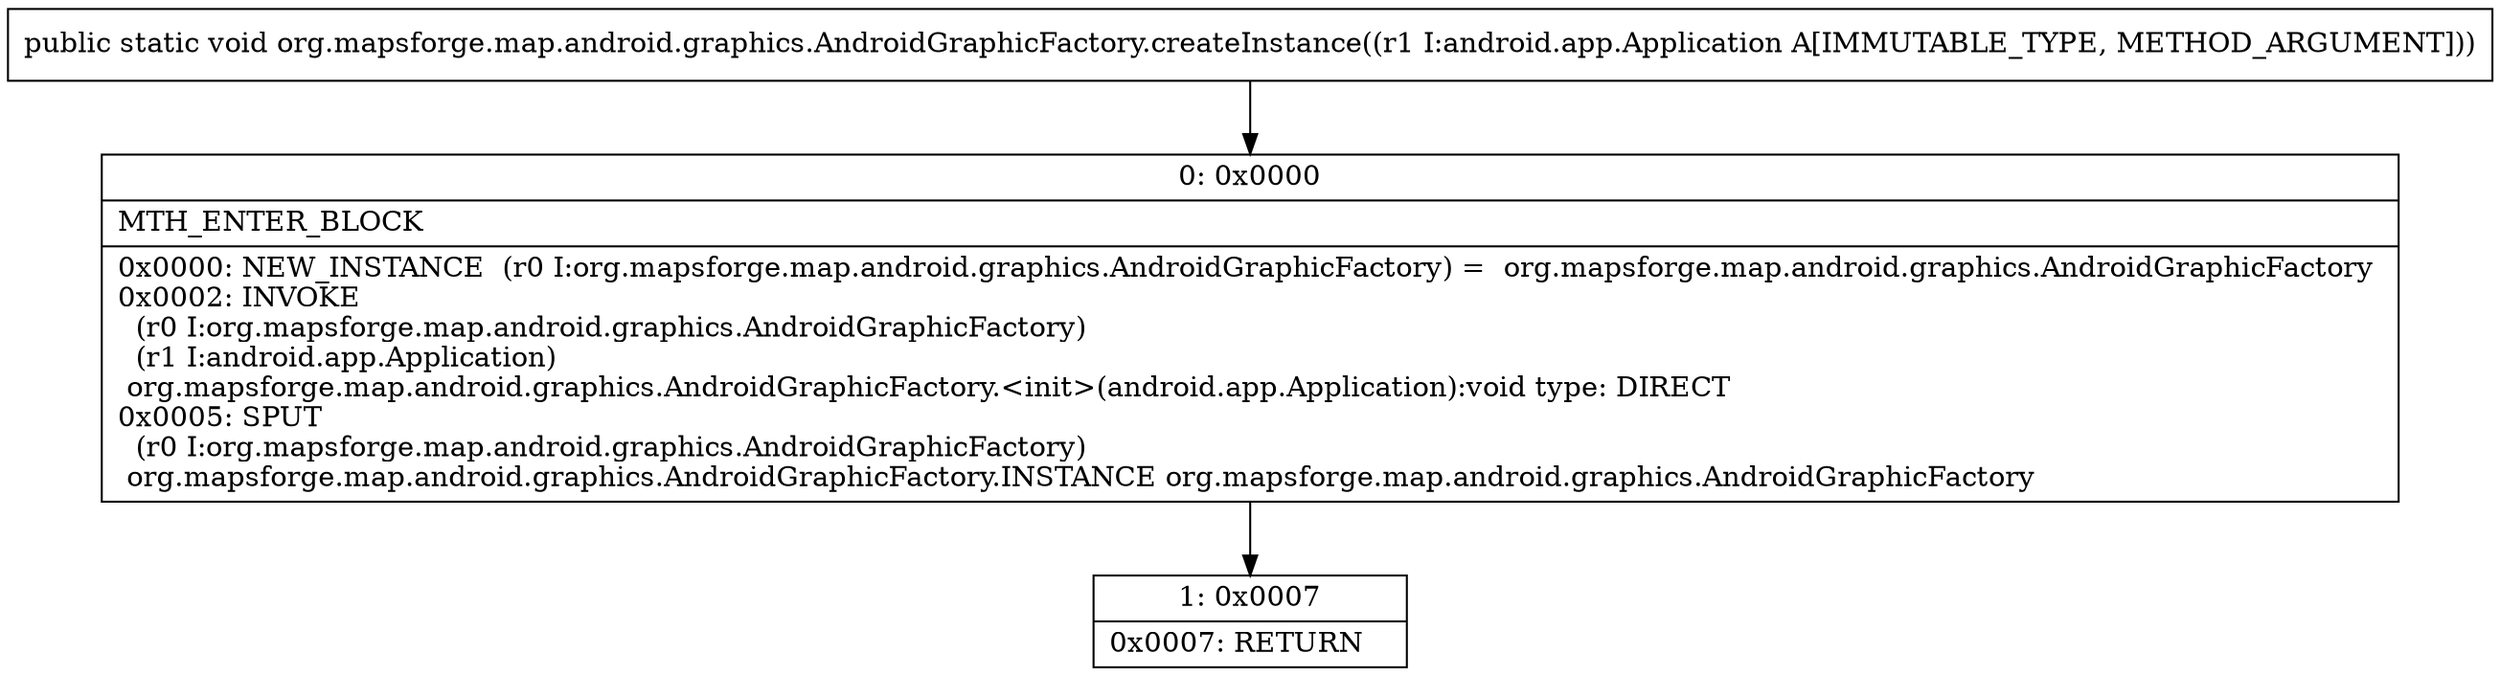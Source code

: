 digraph "CFG fororg.mapsforge.map.android.graphics.AndroidGraphicFactory.createInstance(Landroid\/app\/Application;)V" {
Node_0 [shape=record,label="{0\:\ 0x0000|MTH_ENTER_BLOCK\l|0x0000: NEW_INSTANCE  (r0 I:org.mapsforge.map.android.graphics.AndroidGraphicFactory) =  org.mapsforge.map.android.graphics.AndroidGraphicFactory \l0x0002: INVOKE  \l  (r0 I:org.mapsforge.map.android.graphics.AndroidGraphicFactory)\l  (r1 I:android.app.Application)\l org.mapsforge.map.android.graphics.AndroidGraphicFactory.\<init\>(android.app.Application):void type: DIRECT \l0x0005: SPUT  \l  (r0 I:org.mapsforge.map.android.graphics.AndroidGraphicFactory)\l org.mapsforge.map.android.graphics.AndroidGraphicFactory.INSTANCE org.mapsforge.map.android.graphics.AndroidGraphicFactory \l}"];
Node_1 [shape=record,label="{1\:\ 0x0007|0x0007: RETURN   \l}"];
MethodNode[shape=record,label="{public static void org.mapsforge.map.android.graphics.AndroidGraphicFactory.createInstance((r1 I:android.app.Application A[IMMUTABLE_TYPE, METHOD_ARGUMENT])) }"];
MethodNode -> Node_0;
Node_0 -> Node_1;
}

